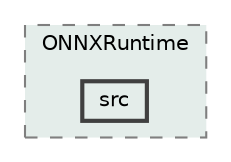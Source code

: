 digraph "addons/ONNXRuntime/src"
{
 // LATEX_PDF_SIZE
  bgcolor="transparent";
  edge [fontname=Helvetica,fontsize=10,labelfontname=Helvetica,labelfontsize=10];
  node [fontname=Helvetica,fontsize=10,shape=box,height=0.2,width=0.4];
  compound=true
  subgraph clusterdir_07c81203795ae4b092cd84065b2373bb {
    graph [ bgcolor="#e4edea", pencolor="grey50", label="ONNXRuntime", fontname=Helvetica,fontsize=10 style="filled,dashed", URL="dir_07c81203795ae4b092cd84065b2373bb.html",tooltip=""]
  dir_76cc8aa98929073362273945134e215e [label="src", fillcolor="#e4edea", color="grey25", style="filled,bold", URL="dir_76cc8aa98929073362273945134e215e.html",tooltip=""];
  }
}

